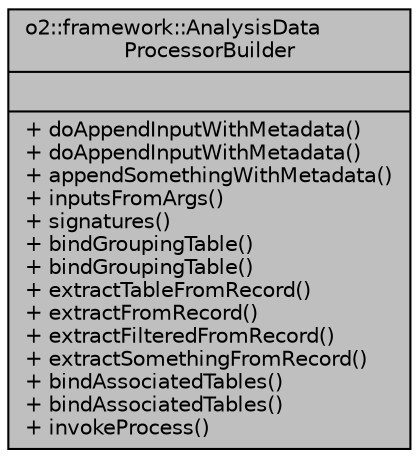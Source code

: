 digraph "o2::framework::AnalysisDataProcessorBuilder"
{
 // INTERACTIVE_SVG=YES
  bgcolor="transparent";
  edge [fontname="Helvetica",fontsize="10",labelfontname="Helvetica",labelfontsize="10"];
  node [fontname="Helvetica",fontsize="10",shape=record];
  Node1 [label="{o2::framework::AnalysisData\lProcessorBuilder\n||+ doAppendInputWithMetadata()\l+ doAppendInputWithMetadata()\l+ appendSomethingWithMetadata()\l+ inputsFromArgs()\l+ signatures()\l+ bindGroupingTable()\l+ bindGroupingTable()\l+ extractTableFromRecord()\l+ extractFromRecord()\l+ extractFilteredFromRecord()\l+ extractSomethingFromRecord()\l+ bindAssociatedTables()\l+ bindAssociatedTables()\l+ invokeProcess()\l}",height=0.2,width=0.4,color="black", fillcolor="grey75", style="filled", fontcolor="black"];
}
